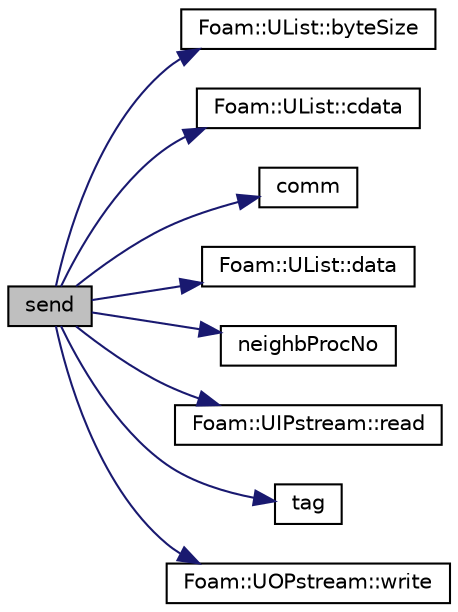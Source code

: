 digraph "send"
{
  bgcolor="transparent";
  edge [fontname="Helvetica",fontsize="10",labelfontname="Helvetica",labelfontsize="10"];
  node [fontname="Helvetica",fontsize="10",shape=record];
  rankdir="LR";
  Node1 [label="send",height=0.2,width=0.4,color="black", fillcolor="grey75", style="filled" fontcolor="black"];
  Node1 -> Node2 [color="midnightblue",fontsize="10",style="solid",fontname="Helvetica"];
  Node2 [label="Foam::UList::byteSize",height=0.2,width=0.4,color="black",URL="$classFoam_1_1UList.html#ad5fcaa12dbc47e1d6ee03dc9b01c8ce6",tooltip="Return the binary size in number of characters of the UList if the element is a primitive type..."];
  Node1 -> Node3 [color="midnightblue",fontsize="10",style="solid",fontname="Helvetica"];
  Node3 [label="Foam::UList::cdata",height=0.2,width=0.4,color="black",URL="$classFoam_1_1UList.html#ab4a92abda502658abda8f1dbedbf4a94",tooltip="Return a const pointer to the first data element. "];
  Node1 -> Node4 [color="midnightblue",fontsize="10",style="solid",fontname="Helvetica"];
  Node4 [label="comm",height=0.2,width=0.4,color="black",URL="$classFoam_1_1processorLduInterface.html#a0cbbacb7f81d23eab556e8696b08bdb2",tooltip="Return communicator used for parallel communication. "];
  Node1 -> Node5 [color="midnightblue",fontsize="10",style="solid",fontname="Helvetica"];
  Node5 [label="Foam::UList::data",height=0.2,width=0.4,color="black",URL="$classFoam_1_1UList.html#adc1e16b293a89a9ccc9541058b5ca560",tooltip="Return a pointer to the first data element. "];
  Node1 -> Node6 [color="midnightblue",fontsize="10",style="solid",fontname="Helvetica"];
  Node6 [label="neighbProcNo",height=0.2,width=0.4,color="black",URL="$classFoam_1_1processorLduInterface.html#a323ec1a7e57c11dafa80824b243a28b4",tooltip="Return neighbour processor number (rank in communicator) "];
  Node1 -> Node7 [color="midnightblue",fontsize="10",style="solid",fontname="Helvetica"];
  Node7 [label="Foam::UIPstream::read",height=0.2,width=0.4,color="black",URL="$classFoam_1_1UIPstream.html#a732980587e5b9c409ae433d73ca8698e",tooltip="Read into given buffer from given processor and return the. "];
  Node1 -> Node8 [color="midnightblue",fontsize="10",style="solid",fontname="Helvetica"];
  Node8 [label="tag",height=0.2,width=0.4,color="black",URL="$classFoam_1_1processorLduInterface.html#ac9df32a76dd2d3e7d53f8eebc75204c7",tooltip="Return message tag used for sending. "];
  Node1 -> Node9 [color="midnightblue",fontsize="10",style="solid",fontname="Helvetica"];
  Node9 [label="Foam::UOPstream::write",height=0.2,width=0.4,color="black",URL="$classFoam_1_1UOPstream.html#a0efefd773fa79fc3b687978f9e1ee9ba",tooltip="Write given buffer to given processor. "];
}
